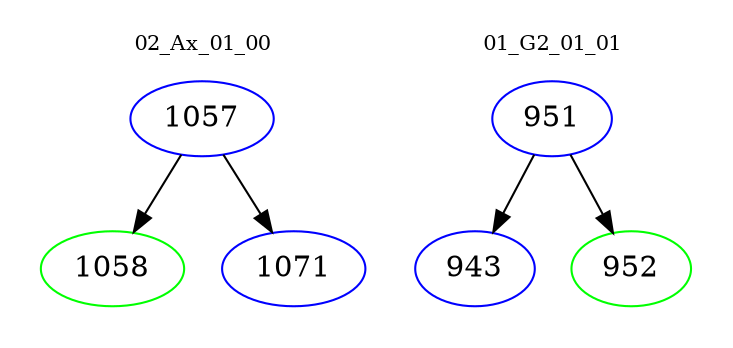 digraph{
subgraph cluster_0 {
color = white
label = "02_Ax_01_00";
fontsize=10;
T0_1057 [label="1057", color="blue"]
T0_1057 -> T0_1058 [color="black"]
T0_1058 [label="1058", color="green"]
T0_1057 -> T0_1071 [color="black"]
T0_1071 [label="1071", color="blue"]
}
subgraph cluster_1 {
color = white
label = "01_G2_01_01";
fontsize=10;
T1_951 [label="951", color="blue"]
T1_951 -> T1_943 [color="black"]
T1_943 [label="943", color="blue"]
T1_951 -> T1_952 [color="black"]
T1_952 [label="952", color="green"]
}
}
